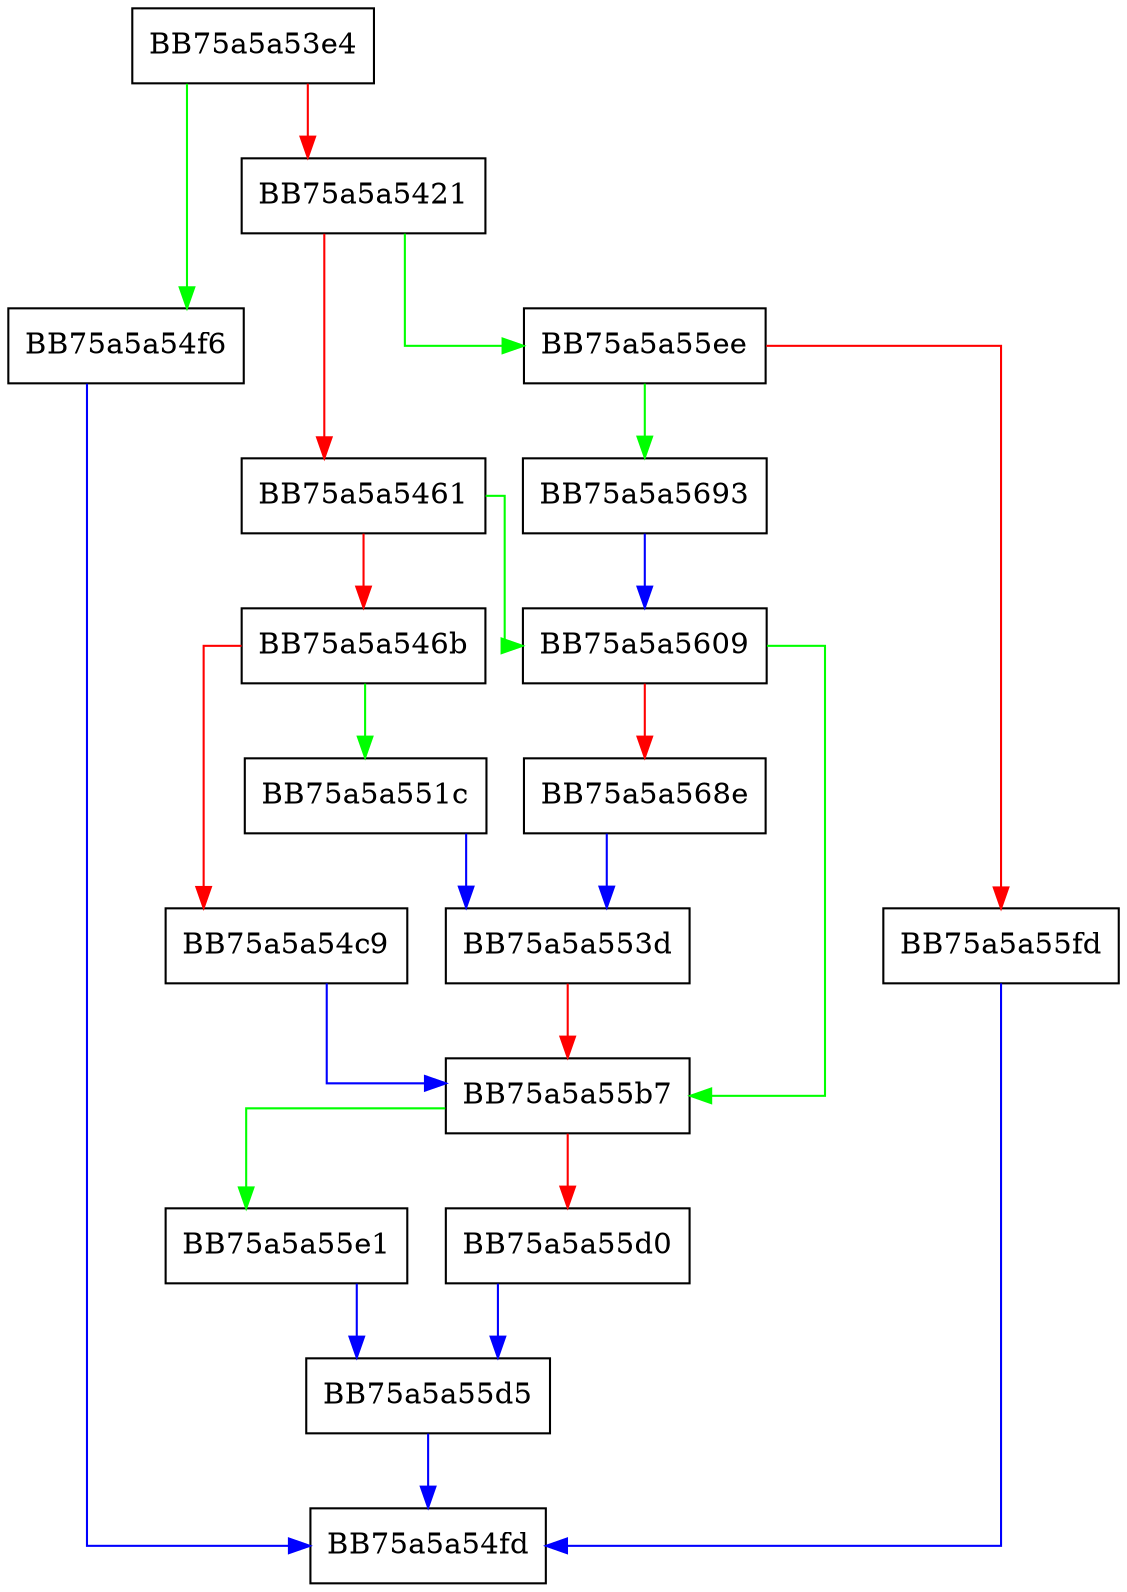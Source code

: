 digraph msil_emit_jcmp {
  node [shape="box"];
  graph [splines=ortho];
  BB75a5a53e4 -> BB75a5a54f6 [color="green"];
  BB75a5a53e4 -> BB75a5a5421 [color="red"];
  BB75a5a5421 -> BB75a5a55ee [color="green"];
  BB75a5a5421 -> BB75a5a5461 [color="red"];
  BB75a5a5461 -> BB75a5a5609 [color="green"];
  BB75a5a5461 -> BB75a5a546b [color="red"];
  BB75a5a546b -> BB75a5a551c [color="green"];
  BB75a5a546b -> BB75a5a54c9 [color="red"];
  BB75a5a54c9 -> BB75a5a55b7 [color="blue"];
  BB75a5a54f6 -> BB75a5a54fd [color="blue"];
  BB75a5a551c -> BB75a5a553d [color="blue"];
  BB75a5a553d -> BB75a5a55b7 [color="red"];
  BB75a5a55b7 -> BB75a5a55e1 [color="green"];
  BB75a5a55b7 -> BB75a5a55d0 [color="red"];
  BB75a5a55d0 -> BB75a5a55d5 [color="blue"];
  BB75a5a55d5 -> BB75a5a54fd [color="blue"];
  BB75a5a55e1 -> BB75a5a55d5 [color="blue"];
  BB75a5a55ee -> BB75a5a5693 [color="green"];
  BB75a5a55ee -> BB75a5a55fd [color="red"];
  BB75a5a55fd -> BB75a5a54fd [color="blue"];
  BB75a5a5609 -> BB75a5a55b7 [color="green"];
  BB75a5a5609 -> BB75a5a568e [color="red"];
  BB75a5a568e -> BB75a5a553d [color="blue"];
  BB75a5a5693 -> BB75a5a5609 [color="blue"];
}